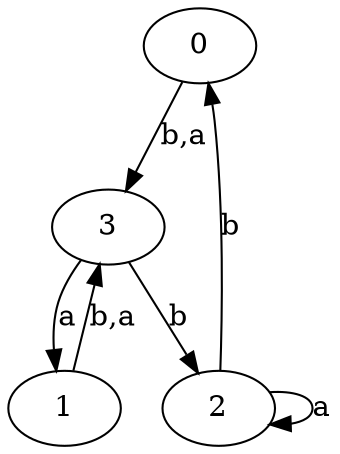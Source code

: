 digraph {
 ranksep=0.5;
 d2tdocpreamble = "\usetikzlibrary{automata}";
 d2tfigpreamble = "\tikzstyle{every state}= [ draw=blue!50,very thick,fill=blue!20]  \tikzstyle{auto}= [fill=white]";
 node [style="state"];
 edge [lblstyle="auto",topath="bend right", len=4  ]
  "0" [label="0",];
  "1" [label="1",];
  "2" [label="2",style = "state, initial"];
  "3" [label="3",style = "state, accepting"];
  "0" -> "3" [label="b,a"];
  "1" -> "3" [label="b,a"];
  "2" -> "0" [label="b"];
  "2" -> "2" [label="a",topath="loop above"];
  "3" -> "1" [label="a"];
  "3" -> "2" [label="b"];
}